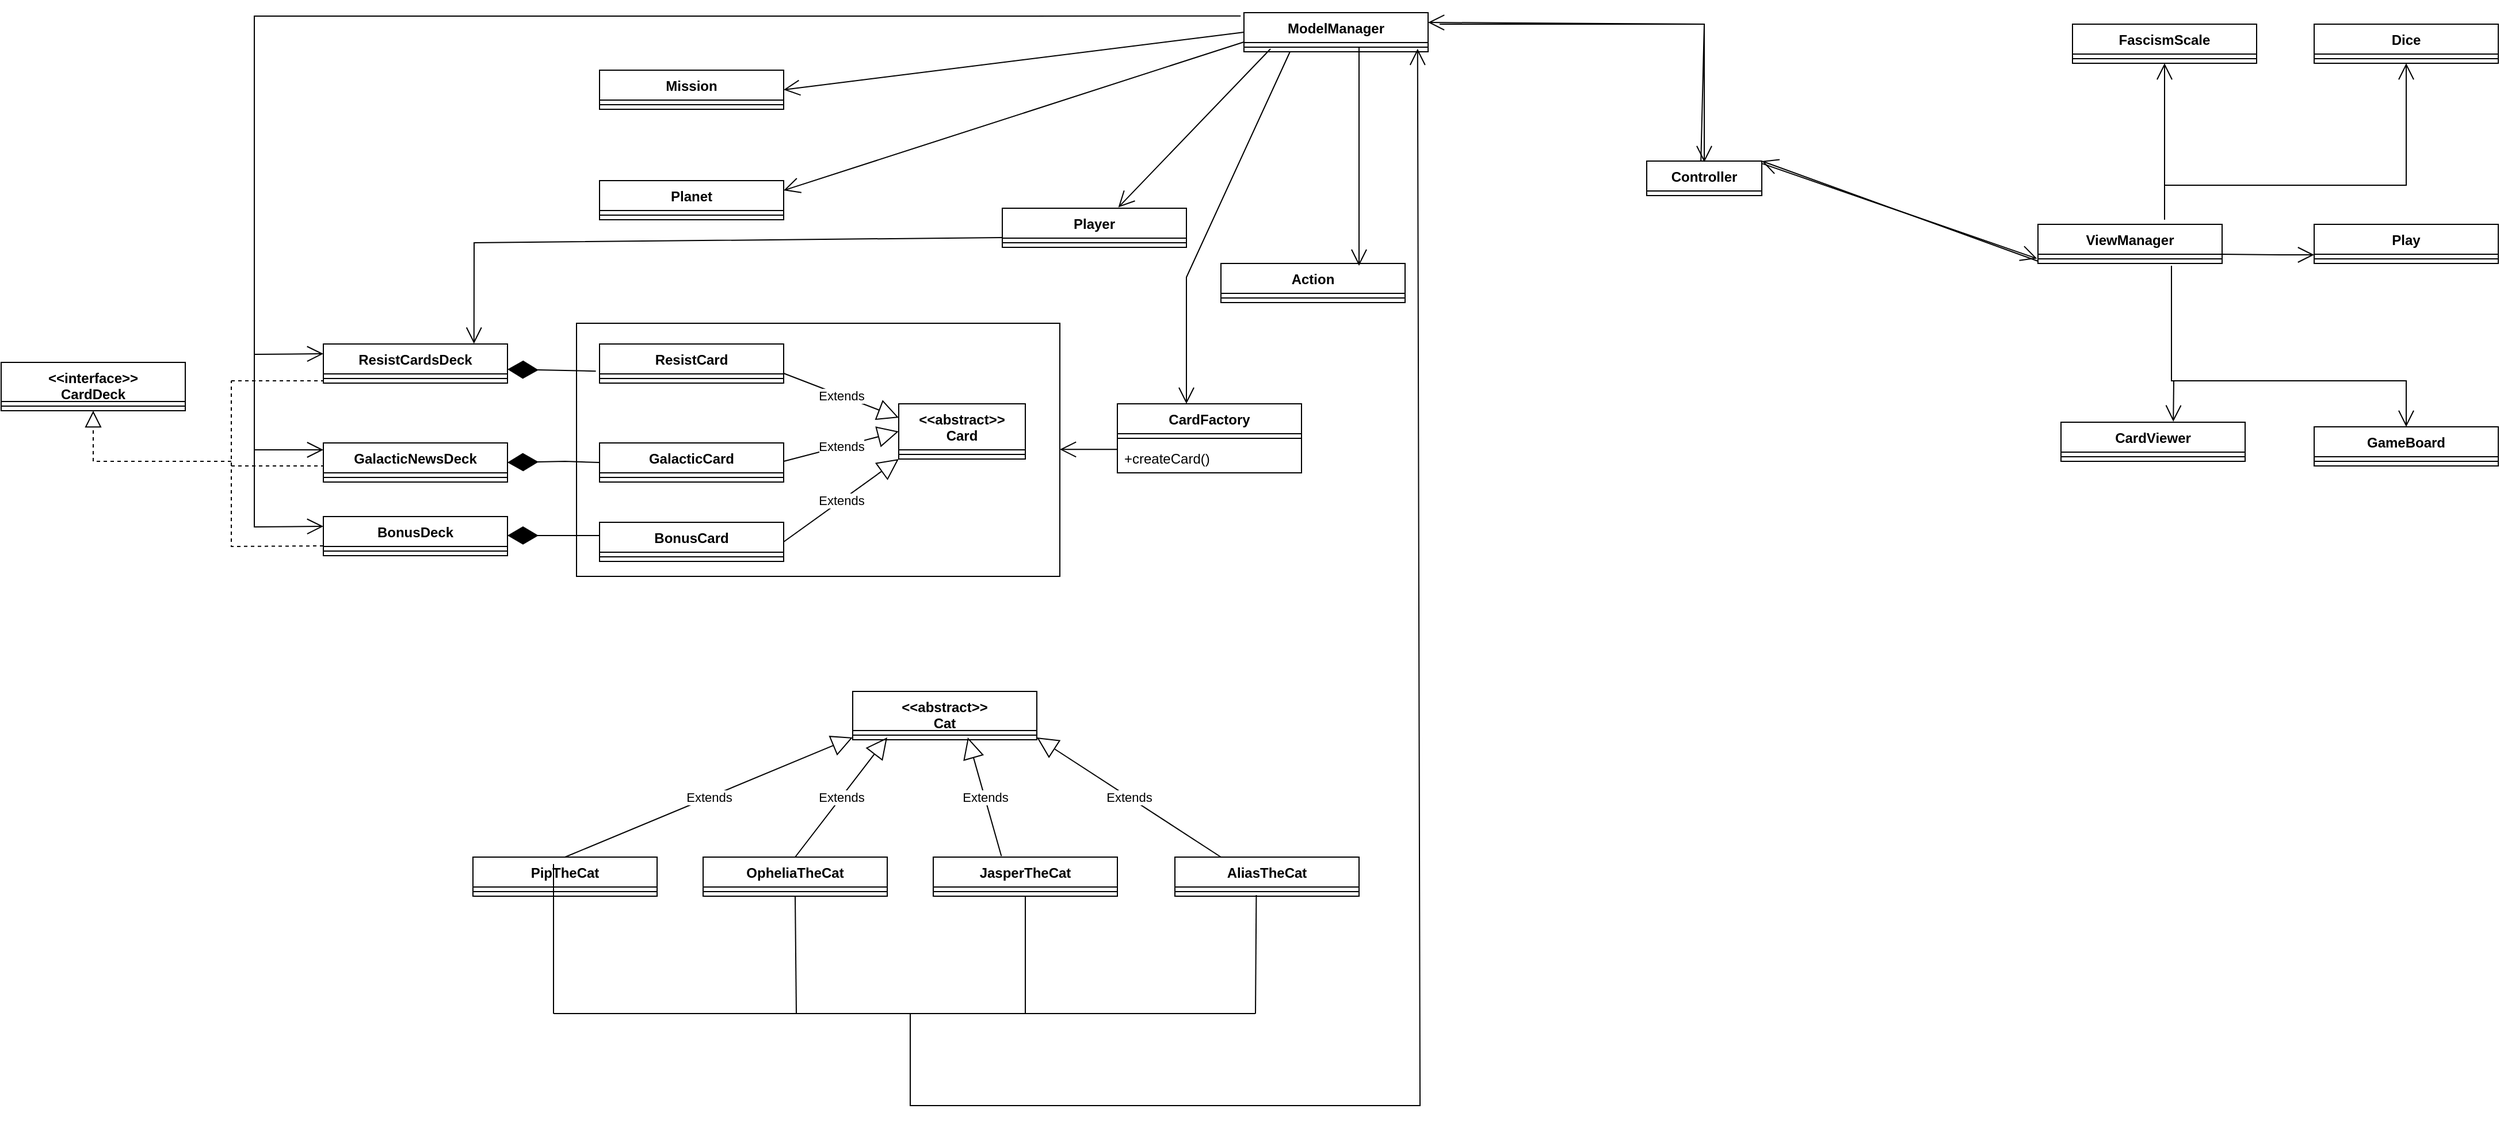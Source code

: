 <mxfile version="20.6.0" type="github">
  <diagram id="kWUGdpk_LTITHDIgR2Lf" name="Page-2">
    <mxGraphModel dx="2128" dy="539" grid="1" gridSize="10" guides="1" tooltips="1" connect="1" arrows="1" fold="1" page="1" pageScale="1" pageWidth="850" pageHeight="1100" math="0" shadow="0">
      <root>
        <mxCell id="0" />
        <mxCell id="1" parent="0" />
        <mxCell id="YSj9dfxvYQV-vy0zDjBh-33" value="" style="rounded=0;whiteSpace=wrap;html=1;" parent="1" vertex="1">
          <mxGeometry x="90" y="360" width="420" height="220" as="geometry" />
        </mxCell>
        <mxCell id="JQG7szLsVoPtQsITSdDX-5" value="FascismScale" style="swimlane;fontStyle=1;align=center;verticalAlign=top;childLayout=stackLayout;horizontal=1;startSize=26;horizontalStack=0;resizeParent=1;resizeParentMax=0;resizeLast=0;collapsible=1;marginBottom=0;" parent="1" vertex="1">
          <mxGeometry x="1390" y="100" width="160" height="34" as="geometry" />
        </mxCell>
        <mxCell id="JQG7szLsVoPtQsITSdDX-7" value="" style="line;strokeWidth=1;fillColor=none;align=left;verticalAlign=middle;spacingTop=-1;spacingLeft=3;spacingRight=3;rotatable=0;labelPosition=right;points=[];portConstraint=eastwest;strokeColor=inherit;" parent="JQG7szLsVoPtQsITSdDX-5" vertex="1">
          <mxGeometry y="26" width="160" height="8" as="geometry" />
        </mxCell>
        <mxCell id="JQG7szLsVoPtQsITSdDX-14" value="GameBoard" style="swimlane;fontStyle=1;align=center;verticalAlign=top;childLayout=stackLayout;horizontal=1;startSize=26;horizontalStack=0;resizeParent=1;resizeParentMax=0;resizeLast=0;collapsible=1;marginBottom=0;" parent="1" vertex="1">
          <mxGeometry x="1600" y="450" width="160" height="34" as="geometry">
            <mxRectangle x="1000" y="80" width="110" height="30" as="alternateBounds" />
          </mxGeometry>
        </mxCell>
        <mxCell id="JQG7szLsVoPtQsITSdDX-16" value="" style="line;strokeWidth=1;fillColor=none;align=left;verticalAlign=middle;spacingTop=-1;spacingLeft=3;spacingRight=3;rotatable=0;labelPosition=right;points=[];portConstraint=eastwest;strokeColor=inherit;" parent="JQG7szLsVoPtQsITSdDX-14" vertex="1">
          <mxGeometry y="26" width="160" height="8" as="geometry" />
        </mxCell>
        <mxCell id="JQG7szLsVoPtQsITSdDX-21" value="CardViewer" style="swimlane;fontStyle=1;align=center;verticalAlign=top;childLayout=stackLayout;horizontal=1;startSize=26;horizontalStack=0;resizeParent=1;resizeParentMax=0;resizeLast=0;collapsible=1;marginBottom=0;" parent="1" vertex="1">
          <mxGeometry x="1380" y="446" width="160" height="34" as="geometry" />
        </mxCell>
        <mxCell id="JQG7szLsVoPtQsITSdDX-23" value="" style="line;strokeWidth=1;fillColor=none;align=left;verticalAlign=middle;spacingTop=-1;spacingLeft=3;spacingRight=3;rotatable=0;labelPosition=right;points=[];portConstraint=eastwest;strokeColor=inherit;" parent="JQG7szLsVoPtQsITSdDX-21" vertex="1">
          <mxGeometry y="26" width="160" height="8" as="geometry" />
        </mxCell>
        <mxCell id="JQG7szLsVoPtQsITSdDX-25" value="Dice" style="swimlane;fontStyle=1;align=center;verticalAlign=top;childLayout=stackLayout;horizontal=1;startSize=26;horizontalStack=0;resizeParent=1;resizeParentMax=0;resizeLast=0;collapsible=1;marginBottom=0;" parent="1" vertex="1">
          <mxGeometry x="1600" y="100" width="160" height="34" as="geometry" />
        </mxCell>
        <mxCell id="JQG7szLsVoPtQsITSdDX-27" value="" style="line;strokeWidth=1;fillColor=none;align=left;verticalAlign=middle;spacingTop=-1;spacingLeft=3;spacingRight=3;rotatable=0;labelPosition=right;points=[];portConstraint=eastwest;strokeColor=inherit;" parent="JQG7szLsVoPtQsITSdDX-25" vertex="1">
          <mxGeometry y="26" width="160" height="8" as="geometry" />
        </mxCell>
        <mxCell id="JQG7szLsVoPtQsITSdDX-29" value="ViewManager" style="swimlane;fontStyle=1;align=center;verticalAlign=top;childLayout=stackLayout;horizontal=1;startSize=26;horizontalStack=0;resizeParent=1;resizeParentMax=0;resizeLast=0;collapsible=1;marginBottom=0;" parent="1" vertex="1">
          <mxGeometry x="1360" y="274" width="160" height="34" as="geometry" />
        </mxCell>
        <mxCell id="JQG7szLsVoPtQsITSdDX-31" value="" style="line;strokeWidth=1;fillColor=none;align=left;verticalAlign=middle;spacingTop=-1;spacingLeft=3;spacingRight=3;rotatable=0;labelPosition=right;points=[];portConstraint=eastwest;strokeColor=inherit;" parent="JQG7szLsVoPtQsITSdDX-29" vertex="1">
          <mxGeometry y="26" width="160" height="8" as="geometry" />
        </mxCell>
        <mxCell id="JQG7szLsVoPtQsITSdDX-33" value="Play" style="swimlane;fontStyle=1;align=center;verticalAlign=top;childLayout=stackLayout;horizontal=1;startSize=26;horizontalStack=0;resizeParent=1;resizeParentMax=0;resizeLast=0;collapsible=1;marginBottom=0;" parent="1" vertex="1">
          <mxGeometry x="1600" y="274" width="160" height="34" as="geometry" />
        </mxCell>
        <mxCell id="JQG7szLsVoPtQsITSdDX-35" value="" style="line;strokeWidth=1;fillColor=none;align=left;verticalAlign=middle;spacingTop=-1;spacingLeft=3;spacingRight=3;rotatable=0;labelPosition=right;points=[];portConstraint=eastwest;strokeColor=inherit;" parent="JQG7szLsVoPtQsITSdDX-33" vertex="1">
          <mxGeometry y="26" width="160" height="8" as="geometry" />
        </mxCell>
        <mxCell id="JQG7szLsVoPtQsITSdDX-37" value="Controller" style="swimlane;fontStyle=1;align=center;verticalAlign=top;childLayout=stackLayout;horizontal=1;startSize=26;horizontalStack=0;resizeParent=1;resizeParentMax=0;resizeLast=0;collapsible=1;marginBottom=0;" parent="1" vertex="1" collapsed="1">
          <mxGeometry x="1020" y="219" width="100" height="30" as="geometry">
            <mxRectangle x="940" y="219" width="280" height="400" as="alternateBounds" />
          </mxGeometry>
        </mxCell>
        <mxCell id="JQG7szLsVoPtQsITSdDX-38" value="+ field: type" style="text;strokeColor=none;fillColor=none;align=left;verticalAlign=top;spacingLeft=4;spacingRight=4;overflow=hidden;rotatable=0;points=[[0,0.5],[1,0.5]];portConstraint=eastwest;" parent="JQG7szLsVoPtQsITSdDX-37" vertex="1">
          <mxGeometry y="26" width="280" height="26" as="geometry" />
        </mxCell>
        <mxCell id="JQG7szLsVoPtQsITSdDX-39" value="" style="line;strokeWidth=1;fillColor=none;align=left;verticalAlign=middle;spacingTop=-1;spacingLeft=3;spacingRight=3;rotatable=0;labelPosition=right;points=[];portConstraint=eastwest;strokeColor=inherit;" parent="JQG7szLsVoPtQsITSdDX-37" vertex="1">
          <mxGeometry y="52" width="280" height="8" as="geometry" />
        </mxCell>
        <mxCell id="JQG7szLsVoPtQsITSdDX-40" value="+initializeGame()&#xa;-showFascismLevel()&#xa;-showBoard()&#xa;-setGameBoard()&#xa;-setPlayerCat()&#xa;-setNumPlayers(numPlayers: int)&#xa;-setUpPlanetGrid()&#xa;-setCats()&#xa;-setPlayerTurn(player: int)&#xa;+setGameStatus&#xa;-getNumPlayers():int&#xa;-getPlayerTurn():int&#xa;+getPlayer(num: int): Player&#xa;+getCats(): &#xa;+getGameStatus():int&#xa;+getPlanetArray(): Planet[][]&#xa;+getAction(): String&#xa;+getAction(player: int): String&#xa;+getFascismScaleValue(): int&#xa;+getCurrPlayer(): int&#xa;+getNumOfDiceRoll(): int[]&#xa;+getDiceRoll(): int&#xa;+getResistCards(player: Player): ResistCard[]&#xa;&#xa;" style="text;strokeColor=none;fillColor=none;align=left;verticalAlign=top;spacingLeft=4;spacingRight=4;overflow=hidden;rotatable=0;points=[[0,0.5],[1,0.5]];portConstraint=eastwest;" parent="JQG7szLsVoPtQsITSdDX-37" vertex="1">
          <mxGeometry y="60" width="280" height="340" as="geometry" />
        </mxCell>
        <mxCell id="JQG7szLsVoPtQsITSdDX-41" value="ModelManager" style="swimlane;fontStyle=1;align=center;verticalAlign=top;childLayout=stackLayout;horizontal=1;startSize=26;horizontalStack=0;resizeParent=1;resizeParentMax=0;resizeLast=0;collapsible=1;marginBottom=0;" parent="1" vertex="1">
          <mxGeometry x="670" y="90" width="160" height="34" as="geometry" />
        </mxCell>
        <mxCell id="JQG7szLsVoPtQsITSdDX-43" value="" style="line;strokeWidth=1;fillColor=none;align=left;verticalAlign=middle;spacingTop=-1;spacingLeft=3;spacingRight=3;rotatable=0;labelPosition=right;points=[];portConstraint=eastwest;strokeColor=inherit;" parent="JQG7szLsVoPtQsITSdDX-41" vertex="1">
          <mxGeometry y="26" width="160" height="8" as="geometry" />
        </mxCell>
        <mxCell id="JQG7szLsVoPtQsITSdDX-45" value="JasperTheCat" style="swimlane;fontStyle=1;align=center;verticalAlign=top;childLayout=stackLayout;horizontal=1;startSize=26;horizontalStack=0;resizeParent=1;resizeParentMax=0;resizeLast=0;collapsible=1;marginBottom=0;" parent="1" vertex="1">
          <mxGeometry x="400" y="824" width="160" height="34" as="geometry" />
        </mxCell>
        <mxCell id="JQG7szLsVoPtQsITSdDX-47" value="" style="line;strokeWidth=1;fillColor=none;align=left;verticalAlign=middle;spacingTop=-1;spacingLeft=3;spacingRight=3;rotatable=0;labelPosition=right;points=[];portConstraint=eastwest;strokeColor=inherit;" parent="JQG7szLsVoPtQsITSdDX-45" vertex="1">
          <mxGeometry y="26" width="160" height="8" as="geometry" />
        </mxCell>
        <mxCell id="JQG7szLsVoPtQsITSdDX-49" value="Action" style="swimlane;fontStyle=1;align=center;verticalAlign=top;childLayout=stackLayout;horizontal=1;startSize=26;horizontalStack=0;resizeParent=1;resizeParentMax=0;resizeLast=0;collapsible=1;marginBottom=0;" parent="1" vertex="1">
          <mxGeometry x="650" y="308" width="160" height="34" as="geometry" />
        </mxCell>
        <mxCell id="JQG7szLsVoPtQsITSdDX-51" value="" style="line;strokeWidth=1;fillColor=none;align=left;verticalAlign=middle;spacingTop=-1;spacingLeft=3;spacingRight=3;rotatable=0;labelPosition=right;points=[];portConstraint=eastwest;strokeColor=inherit;" parent="JQG7szLsVoPtQsITSdDX-49" vertex="1">
          <mxGeometry y="26" width="160" height="8" as="geometry" />
        </mxCell>
        <mxCell id="JQG7szLsVoPtQsITSdDX-53" value="OpheliaTheCat" style="swimlane;fontStyle=1;align=center;verticalAlign=top;childLayout=stackLayout;horizontal=1;startSize=26;horizontalStack=0;resizeParent=1;resizeParentMax=0;resizeLast=0;collapsible=1;marginBottom=0;" parent="1" vertex="1">
          <mxGeometry x="200" y="824" width="160" height="34" as="geometry" />
        </mxCell>
        <mxCell id="rUTjeoC7RKH5R_cGaHuL-8" value="Extends" style="endArrow=block;endSize=16;endFill=0;html=1;rounded=0;" parent="JQG7szLsVoPtQsITSdDX-53" edge="1">
          <mxGeometry width="160" relative="1" as="geometry">
            <mxPoint x="80" as="sourcePoint" />
            <mxPoint x="160" y="-104" as="targetPoint" />
          </mxGeometry>
        </mxCell>
        <mxCell id="JQG7szLsVoPtQsITSdDX-55" value="" style="line;strokeWidth=1;fillColor=none;align=left;verticalAlign=middle;spacingTop=-1;spacingLeft=3;spacingRight=3;rotatable=0;labelPosition=right;points=[];portConstraint=eastwest;strokeColor=inherit;" parent="JQG7szLsVoPtQsITSdDX-53" vertex="1">
          <mxGeometry y="26" width="160" height="8" as="geometry" />
        </mxCell>
        <mxCell id="JQG7szLsVoPtQsITSdDX-57" value="&lt;&lt;abstract&gt;&gt;&#xa;Cat" style="swimlane;fontStyle=1;align=center;verticalAlign=top;childLayout=stackLayout;horizontal=1;startSize=34;horizontalStack=0;resizeParent=1;resizeParentMax=0;resizeLast=0;collapsible=1;marginBottom=0;" parent="1" vertex="1">
          <mxGeometry x="330" y="680" width="160" height="42" as="geometry" />
        </mxCell>
        <mxCell id="JQG7szLsVoPtQsITSdDX-59" value="" style="line;strokeWidth=1;fillColor=none;align=left;verticalAlign=middle;spacingTop=-1;spacingLeft=3;spacingRight=3;rotatable=0;labelPosition=right;points=[];portConstraint=eastwest;strokeColor=inherit;" parent="JQG7szLsVoPtQsITSdDX-57" vertex="1">
          <mxGeometry y="34" width="160" height="8" as="geometry" />
        </mxCell>
        <mxCell id="JQG7szLsVoPtQsITSdDX-61" value="GalacticCard" style="swimlane;fontStyle=1;align=center;verticalAlign=top;childLayout=stackLayout;horizontal=1;startSize=26;horizontalStack=0;resizeParent=1;resizeParentMax=0;resizeLast=0;collapsible=1;marginBottom=0;" parent="1" vertex="1">
          <mxGeometry x="110" y="464" width="160" height="34" as="geometry" />
        </mxCell>
        <mxCell id="JQG7szLsVoPtQsITSdDX-63" value="" style="line;strokeWidth=1;fillColor=none;align=left;verticalAlign=middle;spacingTop=-1;spacingLeft=3;spacingRight=3;rotatable=0;labelPosition=right;points=[];portConstraint=eastwest;strokeColor=inherit;" parent="JQG7szLsVoPtQsITSdDX-61" vertex="1">
          <mxGeometry y="26" width="160" height="8" as="geometry" />
        </mxCell>
        <mxCell id="JQG7szLsVoPtQsITSdDX-65" value="GalacticNewsDeck" style="swimlane;fontStyle=1;align=center;verticalAlign=top;childLayout=stackLayout;horizontal=1;startSize=26;horizontalStack=0;resizeParent=1;resizeParentMax=0;resizeLast=0;collapsible=1;marginBottom=0;" parent="1" vertex="1">
          <mxGeometry x="-130" y="464" width="160" height="34" as="geometry" />
        </mxCell>
        <mxCell id="JQG7szLsVoPtQsITSdDX-67" value="" style="line;strokeWidth=1;fillColor=none;align=left;verticalAlign=middle;spacingTop=-1;spacingLeft=3;spacingRight=3;rotatable=0;labelPosition=right;points=[];portConstraint=eastwest;strokeColor=inherit;" parent="JQG7szLsVoPtQsITSdDX-65" vertex="1">
          <mxGeometry y="26" width="160" height="8" as="geometry" />
        </mxCell>
        <mxCell id="JQG7szLsVoPtQsITSdDX-69" value="AliasTheCat" style="swimlane;fontStyle=1;align=center;verticalAlign=top;childLayout=stackLayout;horizontal=1;startSize=26;horizontalStack=0;resizeParent=1;resizeParentMax=0;resizeLast=0;collapsible=1;marginBottom=0;" parent="1" vertex="1">
          <mxGeometry x="610" y="824" width="160" height="34" as="geometry" />
        </mxCell>
        <mxCell id="JQG7szLsVoPtQsITSdDX-71" value="" style="line;strokeWidth=1;fillColor=none;align=left;verticalAlign=middle;spacingTop=-1;spacingLeft=3;spacingRight=3;rotatable=0;labelPosition=right;points=[];portConstraint=eastwest;strokeColor=inherit;" parent="JQG7szLsVoPtQsITSdDX-69" vertex="1">
          <mxGeometry y="26" width="160" height="8" as="geometry" />
        </mxCell>
        <mxCell id="JQG7szLsVoPtQsITSdDX-73" value="&lt;&lt;abstract&gt;&gt;&#xa;Card" style="swimlane;fontStyle=1;align=center;verticalAlign=top;childLayout=stackLayout;horizontal=1;startSize=40;horizontalStack=0;resizeParent=1;resizeParentMax=0;resizeLast=0;collapsible=1;marginBottom=0;" parent="1" vertex="1">
          <mxGeometry x="370" y="430" width="110" height="48" as="geometry" />
        </mxCell>
        <mxCell id="JQG7szLsVoPtQsITSdDX-75" value="" style="line;strokeWidth=1;fillColor=none;align=left;verticalAlign=middle;spacingTop=-1;spacingLeft=3;spacingRight=3;rotatable=0;labelPosition=right;points=[];portConstraint=eastwest;strokeColor=inherit;" parent="JQG7szLsVoPtQsITSdDX-73" vertex="1">
          <mxGeometry y="40" width="110" height="8" as="geometry" />
        </mxCell>
        <mxCell id="JQG7szLsVoPtQsITSdDX-77" value="PipTheCat" style="swimlane;fontStyle=1;align=center;verticalAlign=top;childLayout=stackLayout;horizontal=1;startSize=26;horizontalStack=0;resizeParent=1;resizeParentMax=0;resizeLast=0;collapsible=1;marginBottom=0;" parent="1" vertex="1">
          <mxGeometry y="824" width="160" height="34" as="geometry" />
        </mxCell>
        <mxCell id="JQG7szLsVoPtQsITSdDX-79" value="" style="line;strokeWidth=1;fillColor=none;align=left;verticalAlign=middle;spacingTop=-1;spacingLeft=3;spacingRight=3;rotatable=0;labelPosition=right;points=[];portConstraint=eastwest;strokeColor=inherit;" parent="JQG7szLsVoPtQsITSdDX-77" vertex="1">
          <mxGeometry y="26" width="160" height="8" as="geometry" />
        </mxCell>
        <mxCell id="JQG7szLsVoPtQsITSdDX-81" value="Planet" style="swimlane;fontStyle=1;align=center;verticalAlign=top;childLayout=stackLayout;horizontal=1;startSize=26;horizontalStack=0;resizeParent=1;resizeParentMax=0;resizeLast=0;collapsible=1;marginBottom=0;" parent="1" vertex="1">
          <mxGeometry x="110" y="236" width="160" height="34" as="geometry" />
        </mxCell>
        <mxCell id="JQG7szLsVoPtQsITSdDX-83" value="" style="line;strokeWidth=1;fillColor=none;align=left;verticalAlign=middle;spacingTop=-1;spacingLeft=3;spacingRight=3;rotatable=0;labelPosition=right;points=[];portConstraint=eastwest;strokeColor=inherit;" parent="JQG7szLsVoPtQsITSdDX-81" vertex="1">
          <mxGeometry y="26" width="160" height="8" as="geometry" />
        </mxCell>
        <mxCell id="JQG7szLsVoPtQsITSdDX-85" value="Player" style="swimlane;fontStyle=1;align=center;verticalAlign=top;childLayout=stackLayout;horizontal=1;startSize=26;horizontalStack=0;resizeParent=1;resizeParentMax=0;resizeLast=0;collapsible=1;marginBottom=0;" parent="1" vertex="1">
          <mxGeometry x="460" y="260" width="160" height="34" as="geometry" />
        </mxCell>
        <mxCell id="JQG7szLsVoPtQsITSdDX-87" value="" style="line;strokeWidth=1;fillColor=none;align=left;verticalAlign=middle;spacingTop=-1;spacingLeft=3;spacingRight=3;rotatable=0;labelPosition=right;points=[];portConstraint=eastwest;strokeColor=inherit;" parent="JQG7szLsVoPtQsITSdDX-85" vertex="1">
          <mxGeometry y="26" width="160" height="8" as="geometry" />
        </mxCell>
        <mxCell id="JQG7szLsVoPtQsITSdDX-89" value="ResistCard" style="swimlane;fontStyle=1;align=center;verticalAlign=top;childLayout=stackLayout;horizontal=1;startSize=26;horizontalStack=0;resizeParent=1;resizeParentMax=0;resizeLast=0;collapsible=1;marginBottom=0;" parent="1" vertex="1">
          <mxGeometry x="110" y="378" width="160" height="34" as="geometry" />
        </mxCell>
        <mxCell id="JQG7szLsVoPtQsITSdDX-91" value="" style="line;strokeWidth=1;fillColor=none;align=left;verticalAlign=middle;spacingTop=-1;spacingLeft=3;spacingRight=3;rotatable=0;labelPosition=right;points=[];portConstraint=eastwest;strokeColor=inherit;" parent="JQG7szLsVoPtQsITSdDX-89" vertex="1">
          <mxGeometry y="26" width="160" height="8" as="geometry" />
        </mxCell>
        <mxCell id="JQG7szLsVoPtQsITSdDX-93" value="ResistCardsDeck" style="swimlane;fontStyle=1;align=center;verticalAlign=top;childLayout=stackLayout;horizontal=1;startSize=26;horizontalStack=0;resizeParent=1;resizeParentMax=0;resizeLast=0;collapsible=1;marginBottom=0;" parent="1" vertex="1">
          <mxGeometry x="-130" y="378" width="160" height="34" as="geometry" />
        </mxCell>
        <mxCell id="JQG7szLsVoPtQsITSdDX-95" value="" style="line;strokeWidth=1;fillColor=none;align=left;verticalAlign=middle;spacingTop=-1;spacingLeft=3;spacingRight=3;rotatable=0;labelPosition=right;points=[];portConstraint=eastwest;strokeColor=inherit;" parent="JQG7szLsVoPtQsITSdDX-93" vertex="1">
          <mxGeometry y="26" width="160" height="8" as="geometry" />
        </mxCell>
        <mxCell id="rUTjeoC7RKH5R_cGaHuL-3" value="" style="endArrow=open;endFill=1;endSize=12;html=1;rounded=0;entryX=-0.005;entryY=0.146;entryDx=0;entryDy=0;entryPerimeter=0;exitX=1.003;exitY=0.073;exitDx=0;exitDy=0;exitPerimeter=0;" parent="1" source="JQG7szLsVoPtQsITSdDX-40" edge="1">
          <mxGeometry width="160" relative="1" as="geometry">
            <mxPoint x="1060" y="270" as="sourcePoint" />
            <mxPoint x="1359.2" y="303.796" as="targetPoint" />
          </mxGeometry>
        </mxCell>
        <mxCell id="rUTjeoC7RKH5R_cGaHuL-4" value="" style="endArrow=open;endFill=1;endSize=12;html=1;rounded=0;exitX=0.471;exitY=-0.004;exitDx=0;exitDy=0;exitPerimeter=0;entryX=1;entryY=0.25;entryDx=0;entryDy=0;" parent="1" source="JQG7szLsVoPtQsITSdDX-37" target="JQG7szLsVoPtQsITSdDX-41" edge="1">
          <mxGeometry width="160" relative="1" as="geometry">
            <mxPoint x="1040" y="190" as="sourcePoint" />
            <mxPoint x="830" y="167" as="targetPoint" />
            <Array as="points">
              <mxPoint x="1070" y="100" />
            </Array>
          </mxGeometry>
        </mxCell>
        <mxCell id="rUTjeoC7RKH5R_cGaHuL-5" value="Extends" style="endArrow=block;endSize=16;endFill=0;html=1;rounded=0;exitX=0.5;exitY=0;exitDx=0;exitDy=0;" parent="1" source="JQG7szLsVoPtQsITSdDX-77" edge="1">
          <mxGeometry width="160" relative="1" as="geometry">
            <mxPoint x="330" y="770" as="sourcePoint" />
            <mxPoint x="330" y="720" as="targetPoint" />
          </mxGeometry>
        </mxCell>
        <mxCell id="rUTjeoC7RKH5R_cGaHuL-6" value="Extends" style="endArrow=block;endSize=16;endFill=0;html=1;rounded=0;exitX=0.37;exitY=-0.026;exitDx=0;exitDy=0;exitPerimeter=0;" parent="1" source="JQG7szLsVoPtQsITSdDX-45" edge="1">
          <mxGeometry width="160" relative="1" as="geometry">
            <mxPoint x="290" y="710" as="sourcePoint" />
            <mxPoint x="430" y="720" as="targetPoint" />
          </mxGeometry>
        </mxCell>
        <mxCell id="rUTjeoC7RKH5R_cGaHuL-7" value="Extends" style="endArrow=block;endSize=16;endFill=0;html=1;rounded=0;exitX=0.25;exitY=0;exitDx=0;exitDy=0;" parent="1" source="JQG7szLsVoPtQsITSdDX-69" edge="1">
          <mxGeometry width="160" relative="1" as="geometry">
            <mxPoint x="520" y="720" as="sourcePoint" />
            <mxPoint x="490" y="720" as="targetPoint" />
            <Array as="points" />
          </mxGeometry>
        </mxCell>
        <mxCell id="rUTjeoC7RKH5R_cGaHuL-9" value="Extends" style="endArrow=block;endSize=16;endFill=0;html=1;rounded=0;entryX=0;entryY=0.5;entryDx=0;entryDy=0;" parent="1" target="JQG7szLsVoPtQsITSdDX-73" edge="1">
          <mxGeometry width="160" relative="1" as="geometry">
            <mxPoint x="270" y="480" as="sourcePoint" />
            <mxPoint x="330" y="500" as="targetPoint" />
          </mxGeometry>
        </mxCell>
        <mxCell id="rUTjeoC7RKH5R_cGaHuL-10" value="Extends" style="endArrow=block;endSize=16;endFill=0;html=1;rounded=0;entryX=0;entryY=0.25;entryDx=0;entryDy=0;exitX=1;exitY=0.75;exitDx=0;exitDy=0;" parent="1" source="JQG7szLsVoPtQsITSdDX-89" target="JQG7szLsVoPtQsITSdDX-73" edge="1">
          <mxGeometry width="160" relative="1" as="geometry">
            <mxPoint x="270" y="420.5" as="sourcePoint" />
            <mxPoint x="330" y="460" as="targetPoint" />
          </mxGeometry>
        </mxCell>
        <mxCell id="rUTjeoC7RKH5R_cGaHuL-11" value="" style="endArrow=diamondThin;endFill=1;endSize=24;html=1;rounded=0;exitX=0;exitY=0.5;exitDx=0;exitDy=0;entryX=1;entryY=0.5;entryDx=0;entryDy=0;" parent="1" source="JQG7szLsVoPtQsITSdDX-61" target="JQG7szLsVoPtQsITSdDX-65" edge="1">
          <mxGeometry width="160" relative="1" as="geometry">
            <mxPoint x="110" y="540" as="sourcePoint" />
            <mxPoint x="30" y="540" as="targetPoint" />
            <Array as="points">
              <mxPoint x="80" y="480" />
            </Array>
          </mxGeometry>
        </mxCell>
        <mxCell id="rUTjeoC7RKH5R_cGaHuL-13" value="" style="endArrow=diamondThin;endFill=1;endSize=24;html=1;rounded=0;entryX=1.007;entryY=0.792;entryDx=0;entryDy=0;entryPerimeter=0;exitX=-0.013;exitY=0.854;exitDx=0;exitDy=0;exitPerimeter=0;" parent="1" edge="1">
          <mxGeometry width="160" relative="1" as="geometry">
            <mxPoint x="106.8" y="401.614" as="sourcePoint" />
            <mxPoint x="30.0" y="400.002" as="targetPoint" />
          </mxGeometry>
        </mxCell>
        <mxCell id="rUTjeoC7RKH5R_cGaHuL-14" value="" style="endArrow=open;endFill=1;endSize=12;html=1;rounded=0;exitX=0.625;exitY=0.5;exitDx=0;exitDy=0;exitPerimeter=0;" parent="1" source="JQG7szLsVoPtQsITSdDX-43" edge="1">
          <mxGeometry width="160" relative="1" as="geometry">
            <mxPoint x="770" y="190" as="sourcePoint" />
            <mxPoint x="770" y="310" as="targetPoint" />
          </mxGeometry>
        </mxCell>
        <mxCell id="rUTjeoC7RKH5R_cGaHuL-15" value="" style="endArrow=open;endFill=1;endSize=12;html=1;rounded=0;entryX=0.63;entryY=-0.021;entryDx=0;entryDy=0;entryPerimeter=0;exitX=0.144;exitY=0.688;exitDx=0;exitDy=0;exitPerimeter=0;" parent="1" source="JQG7szLsVoPtQsITSdDX-43" target="JQG7szLsVoPtQsITSdDX-85" edge="1">
          <mxGeometry width="160" relative="1" as="geometry">
            <mxPoint x="690" y="189" as="sourcePoint" />
            <mxPoint x="590" y="190" as="targetPoint" />
          </mxGeometry>
        </mxCell>
        <mxCell id="rUTjeoC7RKH5R_cGaHuL-17" value="" style="endArrow=open;endFill=1;endSize=12;html=1;rounded=0;exitX=0;exitY=0.75;exitDx=0;exitDy=0;entryX=1;entryY=0.25;entryDx=0;entryDy=0;" parent="1" source="JQG7szLsVoPtQsITSdDX-41" target="JQG7szLsVoPtQsITSdDX-81" edge="1">
          <mxGeometry width="160" relative="1" as="geometry">
            <mxPoint x="670" y="189" as="sourcePoint" />
            <mxPoint x="460" y="210" as="targetPoint" />
          </mxGeometry>
        </mxCell>
        <mxCell id="rUTjeoC7RKH5R_cGaHuL-18" value="" style="endArrow=open;endFill=1;endSize=12;html=1;rounded=0;exitX=-0.018;exitY=0.086;exitDx=0;exitDy=0;exitPerimeter=0;entryX=0;entryY=0.25;entryDx=0;entryDy=0;" parent="1" source="JQG7szLsVoPtQsITSdDX-41" target="YSj9dfxvYQV-vy0zDjBh-36" edge="1">
          <mxGeometry width="160" relative="1" as="geometry">
            <mxPoint x="270" y="140" as="sourcePoint" />
            <mxPoint x="-190" y="550" as="targetPoint" />
            <Array as="points">
              <mxPoint x="-190" y="93" />
              <mxPoint x="-190" y="537" />
            </Array>
          </mxGeometry>
        </mxCell>
        <mxCell id="rUTjeoC7RKH5R_cGaHuL-24" value="" style="endArrow=none;html=1;rounded=0;entryX=0.5;entryY=1;entryDx=0;entryDy=0;" parent="1" target="JQG7szLsVoPtQsITSdDX-53" edge="1">
          <mxGeometry width="50" height="50" relative="1" as="geometry">
            <mxPoint x="281" y="960" as="sourcePoint" />
            <mxPoint x="280.8" y="852.99" as="targetPoint" />
          </mxGeometry>
        </mxCell>
        <mxCell id="rUTjeoC7RKH5R_cGaHuL-26" value="" style="endArrow=none;html=1;rounded=0;entryX=0.5;entryY=1;entryDx=0;entryDy=0;" parent="1" target="JQG7szLsVoPtQsITSdDX-45" edge="1">
          <mxGeometry width="50" height="50" relative="1" as="geometry">
            <mxPoint x="480" y="960" as="sourcePoint" />
            <mxPoint x="480" y="876" as="targetPoint" />
          </mxGeometry>
        </mxCell>
        <mxCell id="rUTjeoC7RKH5R_cGaHuL-28" value="" style="endArrow=none;html=1;rounded=0;" parent="1" edge="1">
          <mxGeometry width="50" height="50" relative="1" as="geometry">
            <mxPoint x="70" y="960" as="sourcePoint" />
            <mxPoint x="70" y="830" as="targetPoint" />
          </mxGeometry>
        </mxCell>
        <mxCell id="rUTjeoC7RKH5R_cGaHuL-29" value="" style="endArrow=none;html=1;rounded=0;entryX=0.442;entryY=0.875;entryDx=0;entryDy=0;entryPerimeter=0;" parent="1" target="JQG7szLsVoPtQsITSdDX-71" edge="1">
          <mxGeometry width="50" height="50" relative="1" as="geometry">
            <mxPoint x="680" y="960" as="sourcePoint" />
            <mxPoint x="680" y="876" as="targetPoint" />
          </mxGeometry>
        </mxCell>
        <mxCell id="rUTjeoC7RKH5R_cGaHuL-31" value="" style="endArrow=none;html=1;rounded=0;" parent="1" edge="1">
          <mxGeometry width="50" height="50" relative="1" as="geometry">
            <mxPoint x="70" y="960" as="sourcePoint" />
            <mxPoint x="680" y="960" as="targetPoint" />
          </mxGeometry>
        </mxCell>
        <mxCell id="rUTjeoC7RKH5R_cGaHuL-32" value="" style="endArrow=open;endFill=1;endSize=12;html=1;rounded=0;entryX=0.943;entryY=0.675;entryDx=0;entryDy=0;entryPerimeter=0;" parent="1" edge="1" target="JQG7szLsVoPtQsITSdDX-43">
          <mxGeometry width="160" relative="1" as="geometry">
            <mxPoint x="380" y="960" as="sourcePoint" />
            <mxPoint x="820" y="130" as="targetPoint" />
            <Array as="points">
              <mxPoint x="380" y="1040" />
              <mxPoint x="823" y="1040" />
            </Array>
          </mxGeometry>
        </mxCell>
        <mxCell id="rUTjeoC7RKH5R_cGaHuL-33" value="" style="endArrow=open;endFill=1;endSize=12;html=1;rounded=0;exitX=0;exitY=0.75;exitDx=0;exitDy=0;entryX=0.818;entryY=-0.007;entryDx=0;entryDy=0;entryPerimeter=0;" parent="1" source="JQG7szLsVoPtQsITSdDX-85" target="JQG7szLsVoPtQsITSdDX-93" edge="1">
          <mxGeometry width="160" relative="1" as="geometry">
            <mxPoint x="460" y="307" as="sourcePoint" />
            <mxPoint y="330" as="targetPoint" />
            <Array as="points">
              <mxPoint x="1" y="290" />
            </Array>
          </mxGeometry>
        </mxCell>
        <mxCell id="rUTjeoC7RKH5R_cGaHuL-34" value="" style="endArrow=open;endFill=1;endSize=12;html=1;rounded=0;entryX=0.61;entryY=-0.016;entryDx=0;entryDy=0;entryPerimeter=0;" parent="1" target="JQG7szLsVoPtQsITSdDX-21" edge="1">
          <mxGeometry width="160" relative="1" as="geometry">
            <mxPoint x="1478" y="410" as="sourcePoint" />
            <mxPoint x="1450" y="410" as="targetPoint" />
          </mxGeometry>
        </mxCell>
        <mxCell id="rUTjeoC7RKH5R_cGaHuL-35" value="" style="endArrow=open;endFill=1;endSize=12;html=1;rounded=0;entryX=0.5;entryY=1;entryDx=0;entryDy=0;" parent="1" target="JQG7szLsVoPtQsITSdDX-5" edge="1">
          <mxGeometry width="160" relative="1" as="geometry">
            <mxPoint x="1470" y="270" as="sourcePoint" />
            <mxPoint x="1468.72" y="164.212" as="targetPoint" />
          </mxGeometry>
        </mxCell>
        <mxCell id="rUTjeoC7RKH5R_cGaHuL-36" value="" style="endArrow=open;endFill=1;endSize=12;html=1;rounded=0;entryX=0.5;entryY=0;entryDx=0;entryDy=0;" parent="1" target="JQG7szLsVoPtQsITSdDX-14" edge="1">
          <mxGeometry width="160" relative="1" as="geometry">
            <mxPoint x="1476" y="310" as="sourcePoint" />
            <mxPoint x="1670" y="410" as="targetPoint" />
            <Array as="points">
              <mxPoint x="1476" y="410" />
              <mxPoint x="1680" y="410" />
            </Array>
          </mxGeometry>
        </mxCell>
        <mxCell id="rUTjeoC7RKH5R_cGaHuL-37" value="" style="endArrow=open;endFill=1;endSize=12;html=1;rounded=0;entryX=0.5;entryY=1;entryDx=0;entryDy=0;" parent="1" target="JQG7szLsVoPtQsITSdDX-25" edge="1">
          <mxGeometry width="160" relative="1" as="geometry">
            <mxPoint x="1470" y="240" as="sourcePoint" />
            <mxPoint x="1680" y="164.212" as="targetPoint" />
            <Array as="points">
              <mxPoint x="1680" y="240" />
            </Array>
          </mxGeometry>
        </mxCell>
        <mxCell id="rUTjeoC7RKH5R_cGaHuL-39" value="" style="endArrow=open;endFill=1;endSize=12;html=1;rounded=0;" parent="1" edge="1">
          <mxGeometry width="160" relative="1" as="geometry">
            <mxPoint x="1520" y="300" as="sourcePoint" />
            <mxPoint x="1600" y="300.5" as="targetPoint" />
            <Array as="points">
              <mxPoint x="1570" y="300.5" />
            </Array>
          </mxGeometry>
        </mxCell>
        <mxCell id="rUTjeoC7RKH5R_cGaHuL-42" value="" style="endArrow=open;endFill=1;endSize=12;html=1;rounded=0;entryX=1;entryY=0;entryDx=0;entryDy=0;" parent="1" target="JQG7szLsVoPtQsITSdDX-37" edge="1">
          <mxGeometry width="160" relative="1" as="geometry">
            <mxPoint x="1360" y="306" as="sourcePoint" />
            <mxPoint x="1220" y="306" as="targetPoint" />
          </mxGeometry>
        </mxCell>
        <mxCell id="rUTjeoC7RKH5R_cGaHuL-48" value="" style="endArrow=open;endFill=1;endSize=12;html=1;rounded=0;" parent="1" edge="1">
          <mxGeometry width="160" relative="1" as="geometry">
            <mxPoint x="840" y="100" as="sourcePoint" />
            <mxPoint x="1070" y="220" as="targetPoint" />
            <Array as="points">
              <mxPoint x="1070" y="100" />
            </Array>
          </mxGeometry>
        </mxCell>
        <mxCell id="YSj9dfxvYQV-vy0zDjBh-14" value="BonusCard" style="swimlane;fontStyle=1;align=center;verticalAlign=top;childLayout=stackLayout;horizontal=1;startSize=26;horizontalStack=0;resizeParent=1;resizeParentMax=0;resizeLast=0;collapsible=1;marginBottom=0;" parent="1" vertex="1">
          <mxGeometry x="110" y="533" width="160" height="34" as="geometry" />
        </mxCell>
        <mxCell id="YSj9dfxvYQV-vy0zDjBh-16" value="" style="line;strokeWidth=1;fillColor=none;align=left;verticalAlign=middle;spacingTop=-1;spacingLeft=3;spacingRight=3;rotatable=0;labelPosition=right;points=[];portConstraint=eastwest;strokeColor=inherit;" parent="YSj9dfxvYQV-vy0zDjBh-14" vertex="1">
          <mxGeometry y="26" width="160" height="8" as="geometry" />
        </mxCell>
        <mxCell id="YSj9dfxvYQV-vy0zDjBh-18" value="Extends" style="endArrow=block;endSize=16;endFill=0;html=1;rounded=0;exitX=1;exitY=0.5;exitDx=0;exitDy=0;entryX=0;entryY=1;entryDx=0;entryDy=0;" parent="1" source="YSj9dfxvYQV-vy0zDjBh-14" edge="1" target="JQG7szLsVoPtQsITSdDX-73">
          <mxGeometry width="160" relative="1" as="geometry">
            <mxPoint x="280" y="490" as="sourcePoint" />
            <mxPoint x="350" y="460" as="targetPoint" />
            <Array as="points" />
          </mxGeometry>
        </mxCell>
        <mxCell id="YSj9dfxvYQV-vy0zDjBh-28" value="CardFactory" style="swimlane;fontStyle=1;align=center;verticalAlign=top;childLayout=stackLayout;horizontal=1;startSize=26;horizontalStack=0;resizeParent=1;resizeParentMax=0;resizeLast=0;collapsible=1;marginBottom=0;" parent="1" vertex="1">
          <mxGeometry x="560" y="430" width="160" height="60" as="geometry" />
        </mxCell>
        <mxCell id="YSj9dfxvYQV-vy0zDjBh-30" value="" style="line;strokeWidth=1;fillColor=none;align=left;verticalAlign=middle;spacingTop=-1;spacingLeft=3;spacingRight=3;rotatable=0;labelPosition=right;points=[];portConstraint=eastwest;strokeColor=inherit;" parent="YSj9dfxvYQV-vy0zDjBh-28" vertex="1">
          <mxGeometry y="26" width="160" height="8" as="geometry" />
        </mxCell>
        <mxCell id="YSj9dfxvYQV-vy0zDjBh-31" value="+createCard()" style="text;strokeColor=none;fillColor=none;align=left;verticalAlign=top;spacingLeft=4;spacingRight=4;overflow=hidden;rotatable=0;points=[[0,0.5],[1,0.5]];portConstraint=eastwest;" parent="YSj9dfxvYQV-vy0zDjBh-28" vertex="1">
          <mxGeometry y="34" width="160" height="26" as="geometry" />
        </mxCell>
        <mxCell id="YSj9dfxvYQV-vy0zDjBh-34" value="" style="endArrow=open;endFill=1;endSize=12;html=1;rounded=0;exitX=-0.003;exitY=0.215;exitDx=0;exitDy=0;exitPerimeter=0;" parent="1" source="YSj9dfxvYQV-vy0zDjBh-31" target="YSj9dfxvYQV-vy0zDjBh-33" edge="1">
          <mxGeometry width="160" relative="1" as="geometry">
            <mxPoint x="550" y="520" as="sourcePoint" />
            <mxPoint x="710" y="520" as="targetPoint" />
          </mxGeometry>
        </mxCell>
        <mxCell id="YSj9dfxvYQV-vy0zDjBh-35" value="" style="endArrow=open;endFill=1;endSize=12;html=1;rounded=0;exitX=0.25;exitY=1;exitDx=0;exitDy=0;" parent="1" source="JQG7szLsVoPtQsITSdDX-41" edge="1">
          <mxGeometry width="160" relative="1" as="geometry">
            <mxPoint x="600" y="340" as="sourcePoint" />
            <mxPoint x="620" y="430" as="targetPoint" />
            <Array as="points">
              <mxPoint x="620" y="320" />
            </Array>
          </mxGeometry>
        </mxCell>
        <mxCell id="YSj9dfxvYQV-vy0zDjBh-36" value="BonusDeck" style="swimlane;fontStyle=1;align=center;verticalAlign=top;childLayout=stackLayout;horizontal=1;startSize=26;horizontalStack=0;resizeParent=1;resizeParentMax=0;resizeLast=0;collapsible=1;marginBottom=0;" parent="1" vertex="1">
          <mxGeometry x="-130" y="528" width="160" height="34" as="geometry" />
        </mxCell>
        <mxCell id="YSj9dfxvYQV-vy0zDjBh-38" value="" style="line;strokeWidth=1;fillColor=none;align=left;verticalAlign=middle;spacingTop=-1;spacingLeft=3;spacingRight=3;rotatable=0;labelPosition=right;points=[];portConstraint=eastwest;strokeColor=inherit;" parent="YSj9dfxvYQV-vy0zDjBh-36" vertex="1">
          <mxGeometry y="26" width="160" height="8" as="geometry" />
        </mxCell>
        <mxCell id="YSj9dfxvYQV-vy0zDjBh-41" value="" style="endArrow=diamondThin;endFill=1;endSize=24;html=1;rounded=0;exitX=0;exitY=0.5;exitDx=0;exitDy=0;entryX=1;entryY=0.5;entryDx=0;entryDy=0;" parent="1" edge="1">
          <mxGeometry width="160" relative="1" as="geometry">
            <mxPoint x="110" y="544.47" as="sourcePoint" />
            <mxPoint x="30" y="544.47" as="targetPoint" />
            <Array as="points" />
          </mxGeometry>
        </mxCell>
        <mxCell id="YSj9dfxvYQV-vy0zDjBh-43" value="" style="endArrow=open;endFill=1;endSize=12;html=1;rounded=0;entryX=0;entryY=0.25;entryDx=0;entryDy=0;" parent="1" edge="1" target="JQG7szLsVoPtQsITSdDX-93">
          <mxGeometry width="160" relative="1" as="geometry">
            <mxPoint x="-190" y="387" as="sourcePoint" />
            <mxPoint x="-130" y="390" as="targetPoint" />
          </mxGeometry>
        </mxCell>
        <mxCell id="YSj9dfxvYQV-vy0zDjBh-44" value="" style="endArrow=open;endFill=1;endSize=12;html=1;rounded=0;" parent="1" edge="1">
          <mxGeometry width="160" relative="1" as="geometry">
            <mxPoint x="-190" y="470" as="sourcePoint" />
            <mxPoint x="-130" y="470" as="targetPoint" />
          </mxGeometry>
        </mxCell>
        <mxCell id="rb9hFaZGPkE7uMHk5LES-1" value="&lt;&lt;interface&gt;&gt;&#xa;CardDeck" style="swimlane;fontStyle=1;align=center;verticalAlign=top;childLayout=stackLayout;horizontal=1;startSize=34;horizontalStack=0;resizeParent=1;resizeParentMax=0;resizeLast=0;collapsible=1;marginBottom=0;" vertex="1" parent="1">
          <mxGeometry x="-410" y="394" width="160" height="42" as="geometry" />
        </mxCell>
        <mxCell id="rb9hFaZGPkE7uMHk5LES-3" value="" style="line;strokeWidth=1;fillColor=none;align=left;verticalAlign=middle;spacingTop=-1;spacingLeft=3;spacingRight=3;rotatable=0;labelPosition=right;points=[];portConstraint=eastwest;strokeColor=inherit;" vertex="1" parent="rb9hFaZGPkE7uMHk5LES-1">
          <mxGeometry y="34" width="160" height="8" as="geometry" />
        </mxCell>
        <mxCell id="rb9hFaZGPkE7uMHk5LES-6" value="" style="endArrow=none;dashed=1;html=1;rounded=0;" edge="1" parent="1">
          <mxGeometry width="50" height="50" relative="1" as="geometry">
            <mxPoint x="-210" y="410" as="sourcePoint" />
            <mxPoint x="-130" y="410" as="targetPoint" />
          </mxGeometry>
        </mxCell>
        <mxCell id="rb9hFaZGPkE7uMHk5LES-7" value="" style="endArrow=none;dashed=1;html=1;rounded=0;exitX=0;exitY=0.75;exitDx=0;exitDy=0;" edge="1" parent="1" source="YSj9dfxvYQV-vy0zDjBh-36">
          <mxGeometry width="50" height="50" relative="1" as="geometry">
            <mxPoint x="-210" y="610" as="sourcePoint" />
            <mxPoint x="-210" y="410" as="targetPoint" />
            <Array as="points">
              <mxPoint x="-210" y="554" />
            </Array>
          </mxGeometry>
        </mxCell>
        <mxCell id="rb9hFaZGPkE7uMHk5LES-8" value="" style="endArrow=none;dashed=1;html=1;rounded=0;" edge="1" parent="1">
          <mxGeometry width="50" height="50" relative="1" as="geometry">
            <mxPoint x="-210" y="484" as="sourcePoint" />
            <mxPoint x="-130" y="484" as="targetPoint" />
          </mxGeometry>
        </mxCell>
        <mxCell id="rb9hFaZGPkE7uMHk5LES-10" value="" style="endArrow=block;dashed=1;endFill=0;endSize=12;html=1;rounded=0;entryX=0.5;entryY=1;entryDx=0;entryDy=0;" edge="1" parent="1" target="rb9hFaZGPkE7uMHk5LES-1">
          <mxGeometry width="160" relative="1" as="geometry">
            <mxPoint x="-210" y="480" as="sourcePoint" />
            <mxPoint x="-170" y="480" as="targetPoint" />
            <Array as="points">
              <mxPoint x="-330" y="480" />
            </Array>
          </mxGeometry>
        </mxCell>
        <mxCell id="rb9hFaZGPkE7uMHk5LES-12" value="Mission" style="swimlane;fontStyle=1;align=center;verticalAlign=top;childLayout=stackLayout;horizontal=1;startSize=26;horizontalStack=0;resizeParent=1;resizeParentMax=0;resizeLast=0;collapsible=1;marginBottom=0;" vertex="1" parent="1">
          <mxGeometry x="110" y="140" width="160" height="34" as="geometry" />
        </mxCell>
        <mxCell id="rb9hFaZGPkE7uMHk5LES-14" value="" style="line;strokeWidth=1;fillColor=none;align=left;verticalAlign=middle;spacingTop=-1;spacingLeft=3;spacingRight=3;rotatable=0;labelPosition=right;points=[];portConstraint=eastwest;strokeColor=inherit;" vertex="1" parent="rb9hFaZGPkE7uMHk5LES-12">
          <mxGeometry y="26" width="160" height="8" as="geometry" />
        </mxCell>
        <mxCell id="rb9hFaZGPkE7uMHk5LES-16" value="" style="endArrow=open;endFill=1;endSize=12;html=1;rounded=0;exitX=0;exitY=0.75;exitDx=0;exitDy=0;entryX=1;entryY=0.5;entryDx=0;entryDy=0;" edge="1" parent="1" target="rb9hFaZGPkE7uMHk5LES-12">
          <mxGeometry width="160" relative="1" as="geometry">
            <mxPoint x="670" y="107" as="sourcePoint" />
            <mxPoint x="270" y="230" as="targetPoint" />
          </mxGeometry>
        </mxCell>
      </root>
    </mxGraphModel>
  </diagram>
</mxfile>
